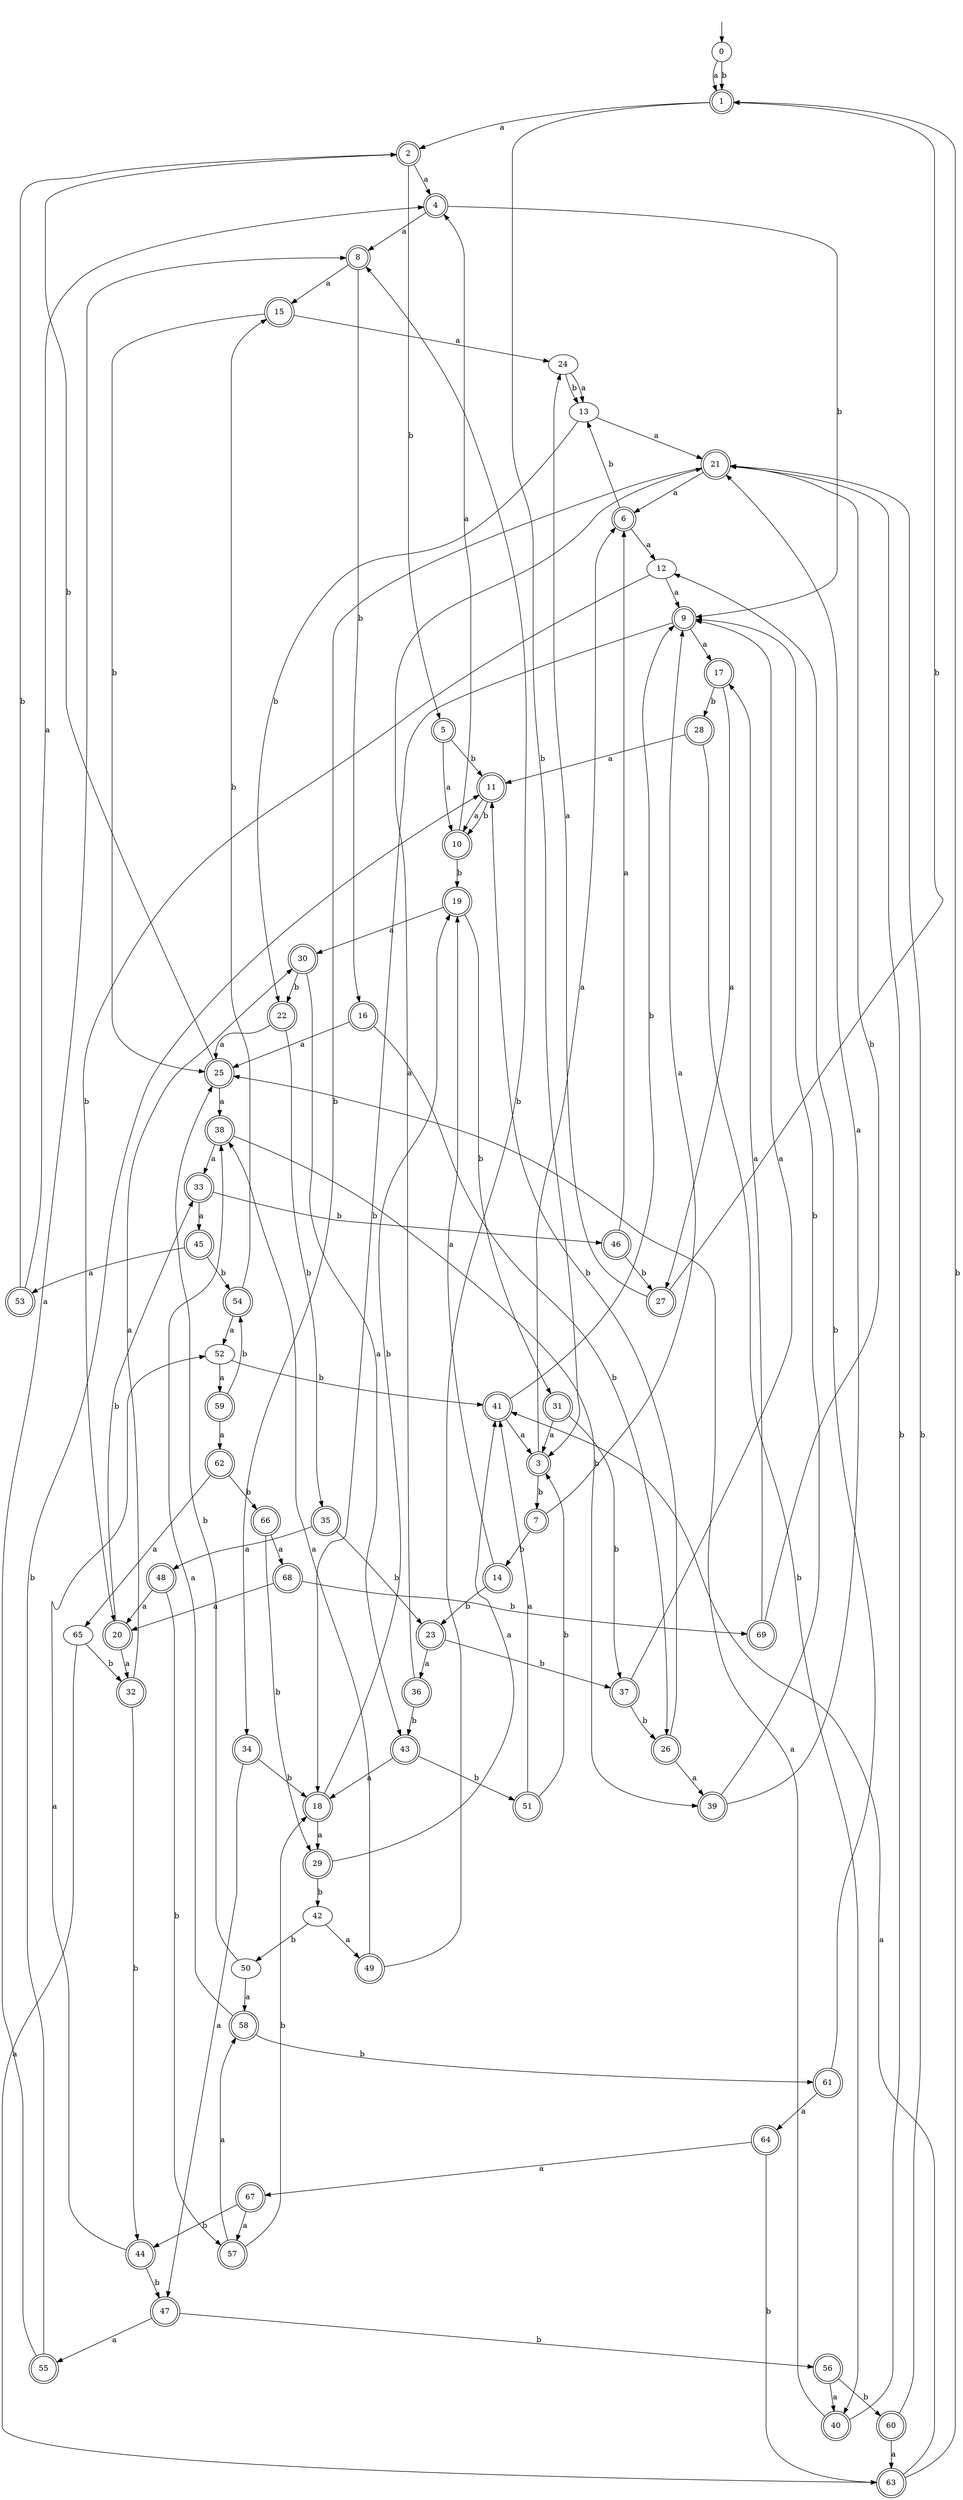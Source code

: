 digraph RandomDFA {
  __start0 [label="", shape=none];
  __start0 -> 0 [label=""];
  0 [shape=circle]
  0 -> 1 [label="a"]
  0 -> 1 [label="b"]
  1 [shape=doublecircle]
  1 -> 2 [label="a"]
  1 -> 3 [label="b"]
  2 [shape=doublecircle]
  2 -> 4 [label="a"]
  2 -> 5 [label="b"]
  3 [shape=doublecircle]
  3 -> 6 [label="a"]
  3 -> 7 [label="b"]
  4 [shape=doublecircle]
  4 -> 8 [label="a"]
  4 -> 9 [label="b"]
  5 [shape=doublecircle]
  5 -> 10 [label="a"]
  5 -> 11 [label="b"]
  6 [shape=doublecircle]
  6 -> 12 [label="a"]
  6 -> 13 [label="b"]
  7 [shape=doublecircle]
  7 -> 9 [label="a"]
  7 -> 14 [label="b"]
  8 [shape=doublecircle]
  8 -> 15 [label="a"]
  8 -> 16 [label="b"]
  9 [shape=doublecircle]
  9 -> 17 [label="a"]
  9 -> 18 [label="b"]
  10 [shape=doublecircle]
  10 -> 4 [label="a"]
  10 -> 19 [label="b"]
  11 [shape=doublecircle]
  11 -> 10 [label="a"]
  11 -> 10 [label="b"]
  12
  12 -> 9 [label="a"]
  12 -> 20 [label="b"]
  13
  13 -> 21 [label="a"]
  13 -> 22 [label="b"]
  14 [shape=doublecircle]
  14 -> 19 [label="a"]
  14 -> 23 [label="b"]
  15 [shape=doublecircle]
  15 -> 24 [label="a"]
  15 -> 25 [label="b"]
  16 [shape=doublecircle]
  16 -> 25 [label="a"]
  16 -> 26 [label="b"]
  17 [shape=doublecircle]
  17 -> 27 [label="a"]
  17 -> 28 [label="b"]
  18 [shape=doublecircle]
  18 -> 29 [label="a"]
  18 -> 19 [label="b"]
  19 [shape=doublecircle]
  19 -> 30 [label="a"]
  19 -> 31 [label="b"]
  20 [shape=doublecircle]
  20 -> 32 [label="a"]
  20 -> 33 [label="b"]
  21 [shape=doublecircle]
  21 -> 6 [label="a"]
  21 -> 34 [label="b"]
  22 [shape=doublecircle]
  22 -> 25 [label="a"]
  22 -> 35 [label="b"]
  23 [shape=doublecircle]
  23 -> 36 [label="a"]
  23 -> 37 [label="b"]
  24
  24 -> 13 [label="a"]
  24 -> 13 [label="b"]
  25 [shape=doublecircle]
  25 -> 38 [label="a"]
  25 -> 2 [label="b"]
  26 [shape=doublecircle]
  26 -> 39 [label="a"]
  26 -> 11 [label="b"]
  27 [shape=doublecircle]
  27 -> 24 [label="a"]
  27 -> 1 [label="b"]
  28 [shape=doublecircle]
  28 -> 11 [label="a"]
  28 -> 40 [label="b"]
  29 [shape=doublecircle]
  29 -> 41 [label="a"]
  29 -> 42 [label="b"]
  30 [shape=doublecircle]
  30 -> 43 [label="a"]
  30 -> 22 [label="b"]
  31 [shape=doublecircle]
  31 -> 3 [label="a"]
  31 -> 37 [label="b"]
  32 [shape=doublecircle]
  32 -> 30 [label="a"]
  32 -> 44 [label="b"]
  33 [shape=doublecircle]
  33 -> 45 [label="a"]
  33 -> 46 [label="b"]
  34 [shape=doublecircle]
  34 -> 47 [label="a"]
  34 -> 18 [label="b"]
  35 [shape=doublecircle]
  35 -> 48 [label="a"]
  35 -> 23 [label="b"]
  36 [shape=doublecircle]
  36 -> 21 [label="a"]
  36 -> 43 [label="b"]
  37 [shape=doublecircle]
  37 -> 9 [label="a"]
  37 -> 26 [label="b"]
  38 [shape=doublecircle]
  38 -> 33 [label="a"]
  38 -> 39 [label="b"]
  39 [shape=doublecircle]
  39 -> 21 [label="a"]
  39 -> 9 [label="b"]
  40 [shape=doublecircle]
  40 -> 25 [label="a"]
  40 -> 21 [label="b"]
  41 [shape=doublecircle]
  41 -> 3 [label="a"]
  41 -> 9 [label="b"]
  42
  42 -> 49 [label="a"]
  42 -> 50 [label="b"]
  43 [shape=doublecircle]
  43 -> 18 [label="a"]
  43 -> 51 [label="b"]
  44 [shape=doublecircle]
  44 -> 52 [label="a"]
  44 -> 47 [label="b"]
  45 [shape=doublecircle]
  45 -> 53 [label="a"]
  45 -> 54 [label="b"]
  46 [shape=doublecircle]
  46 -> 6 [label="a"]
  46 -> 27 [label="b"]
  47 [shape=doublecircle]
  47 -> 55 [label="a"]
  47 -> 56 [label="b"]
  48 [shape=doublecircle]
  48 -> 20 [label="a"]
  48 -> 57 [label="b"]
  49 [shape=doublecircle]
  49 -> 38 [label="a"]
  49 -> 8 [label="b"]
  50
  50 -> 58 [label="a"]
  50 -> 25 [label="b"]
  51 [shape=doublecircle]
  51 -> 41 [label="a"]
  51 -> 3 [label="b"]
  52
  52 -> 59 [label="a"]
  52 -> 41 [label="b"]
  53 [shape=doublecircle]
  53 -> 4 [label="a"]
  53 -> 2 [label="b"]
  54 [shape=doublecircle]
  54 -> 52 [label="a"]
  54 -> 15 [label="b"]
  55 [shape=doublecircle]
  55 -> 8 [label="a"]
  55 -> 11 [label="b"]
  56 [shape=doublecircle]
  56 -> 40 [label="a"]
  56 -> 60 [label="b"]
  57 [shape=doublecircle]
  57 -> 58 [label="a"]
  57 -> 18 [label="b"]
  58 [shape=doublecircle]
  58 -> 38 [label="a"]
  58 -> 61 [label="b"]
  59 [shape=doublecircle]
  59 -> 62 [label="a"]
  59 -> 54 [label="b"]
  60 [shape=doublecircle]
  60 -> 63 [label="a"]
  60 -> 21 [label="b"]
  61 [shape=doublecircle]
  61 -> 64 [label="a"]
  61 -> 12 [label="b"]
  62 [shape=doublecircle]
  62 -> 65 [label="a"]
  62 -> 66 [label="b"]
  63 [shape=doublecircle]
  63 -> 41 [label="a"]
  63 -> 1 [label="b"]
  64 [shape=doublecircle]
  64 -> 67 [label="a"]
  64 -> 63 [label="b"]
  65
  65 -> 63 [label="a"]
  65 -> 32 [label="b"]
  66 [shape=doublecircle]
  66 -> 68 [label="a"]
  66 -> 29 [label="b"]
  67 [shape=doublecircle]
  67 -> 57 [label="a"]
  67 -> 44 [label="b"]
  68 [shape=doublecircle]
  68 -> 20 [label="a"]
  68 -> 69 [label="b"]
  69 [shape=doublecircle]
  69 -> 17 [label="a"]
  69 -> 21 [label="b"]
}
